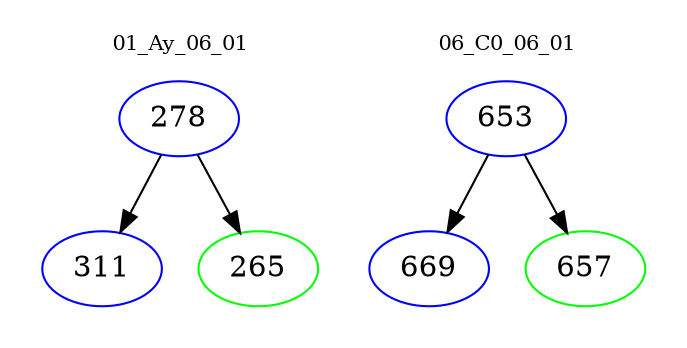 digraph{
subgraph cluster_0 {
color = white
label = "01_Ay_06_01";
fontsize=10;
T0_278 [label="278", color="blue"]
T0_278 -> T0_311 [color="black"]
T0_311 [label="311", color="blue"]
T0_278 -> T0_265 [color="black"]
T0_265 [label="265", color="green"]
}
subgraph cluster_1 {
color = white
label = "06_C0_06_01";
fontsize=10;
T1_653 [label="653", color="blue"]
T1_653 -> T1_669 [color="black"]
T1_669 [label="669", color="blue"]
T1_653 -> T1_657 [color="black"]
T1_657 [label="657", color="green"]
}
}
